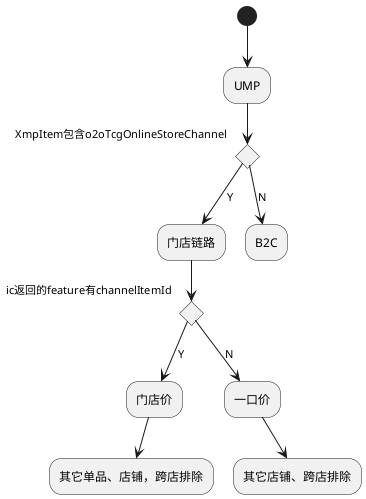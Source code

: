 @startuml
(*)  --> "UMP"
If "XmpItem包含o2oTcgOnlineStoreChannel" then
--> [Y] "门店链路"
    If "ic返回的feature有channelItemId" then
    --> [Y] "门店价"
    --> "其它单品、店铺，跨店排除"
    else
    --> [N] "一口价"
    --> "其它店铺、跨店排除"
    Endif
else
--> [N] "B2C"
Endif
@enduml